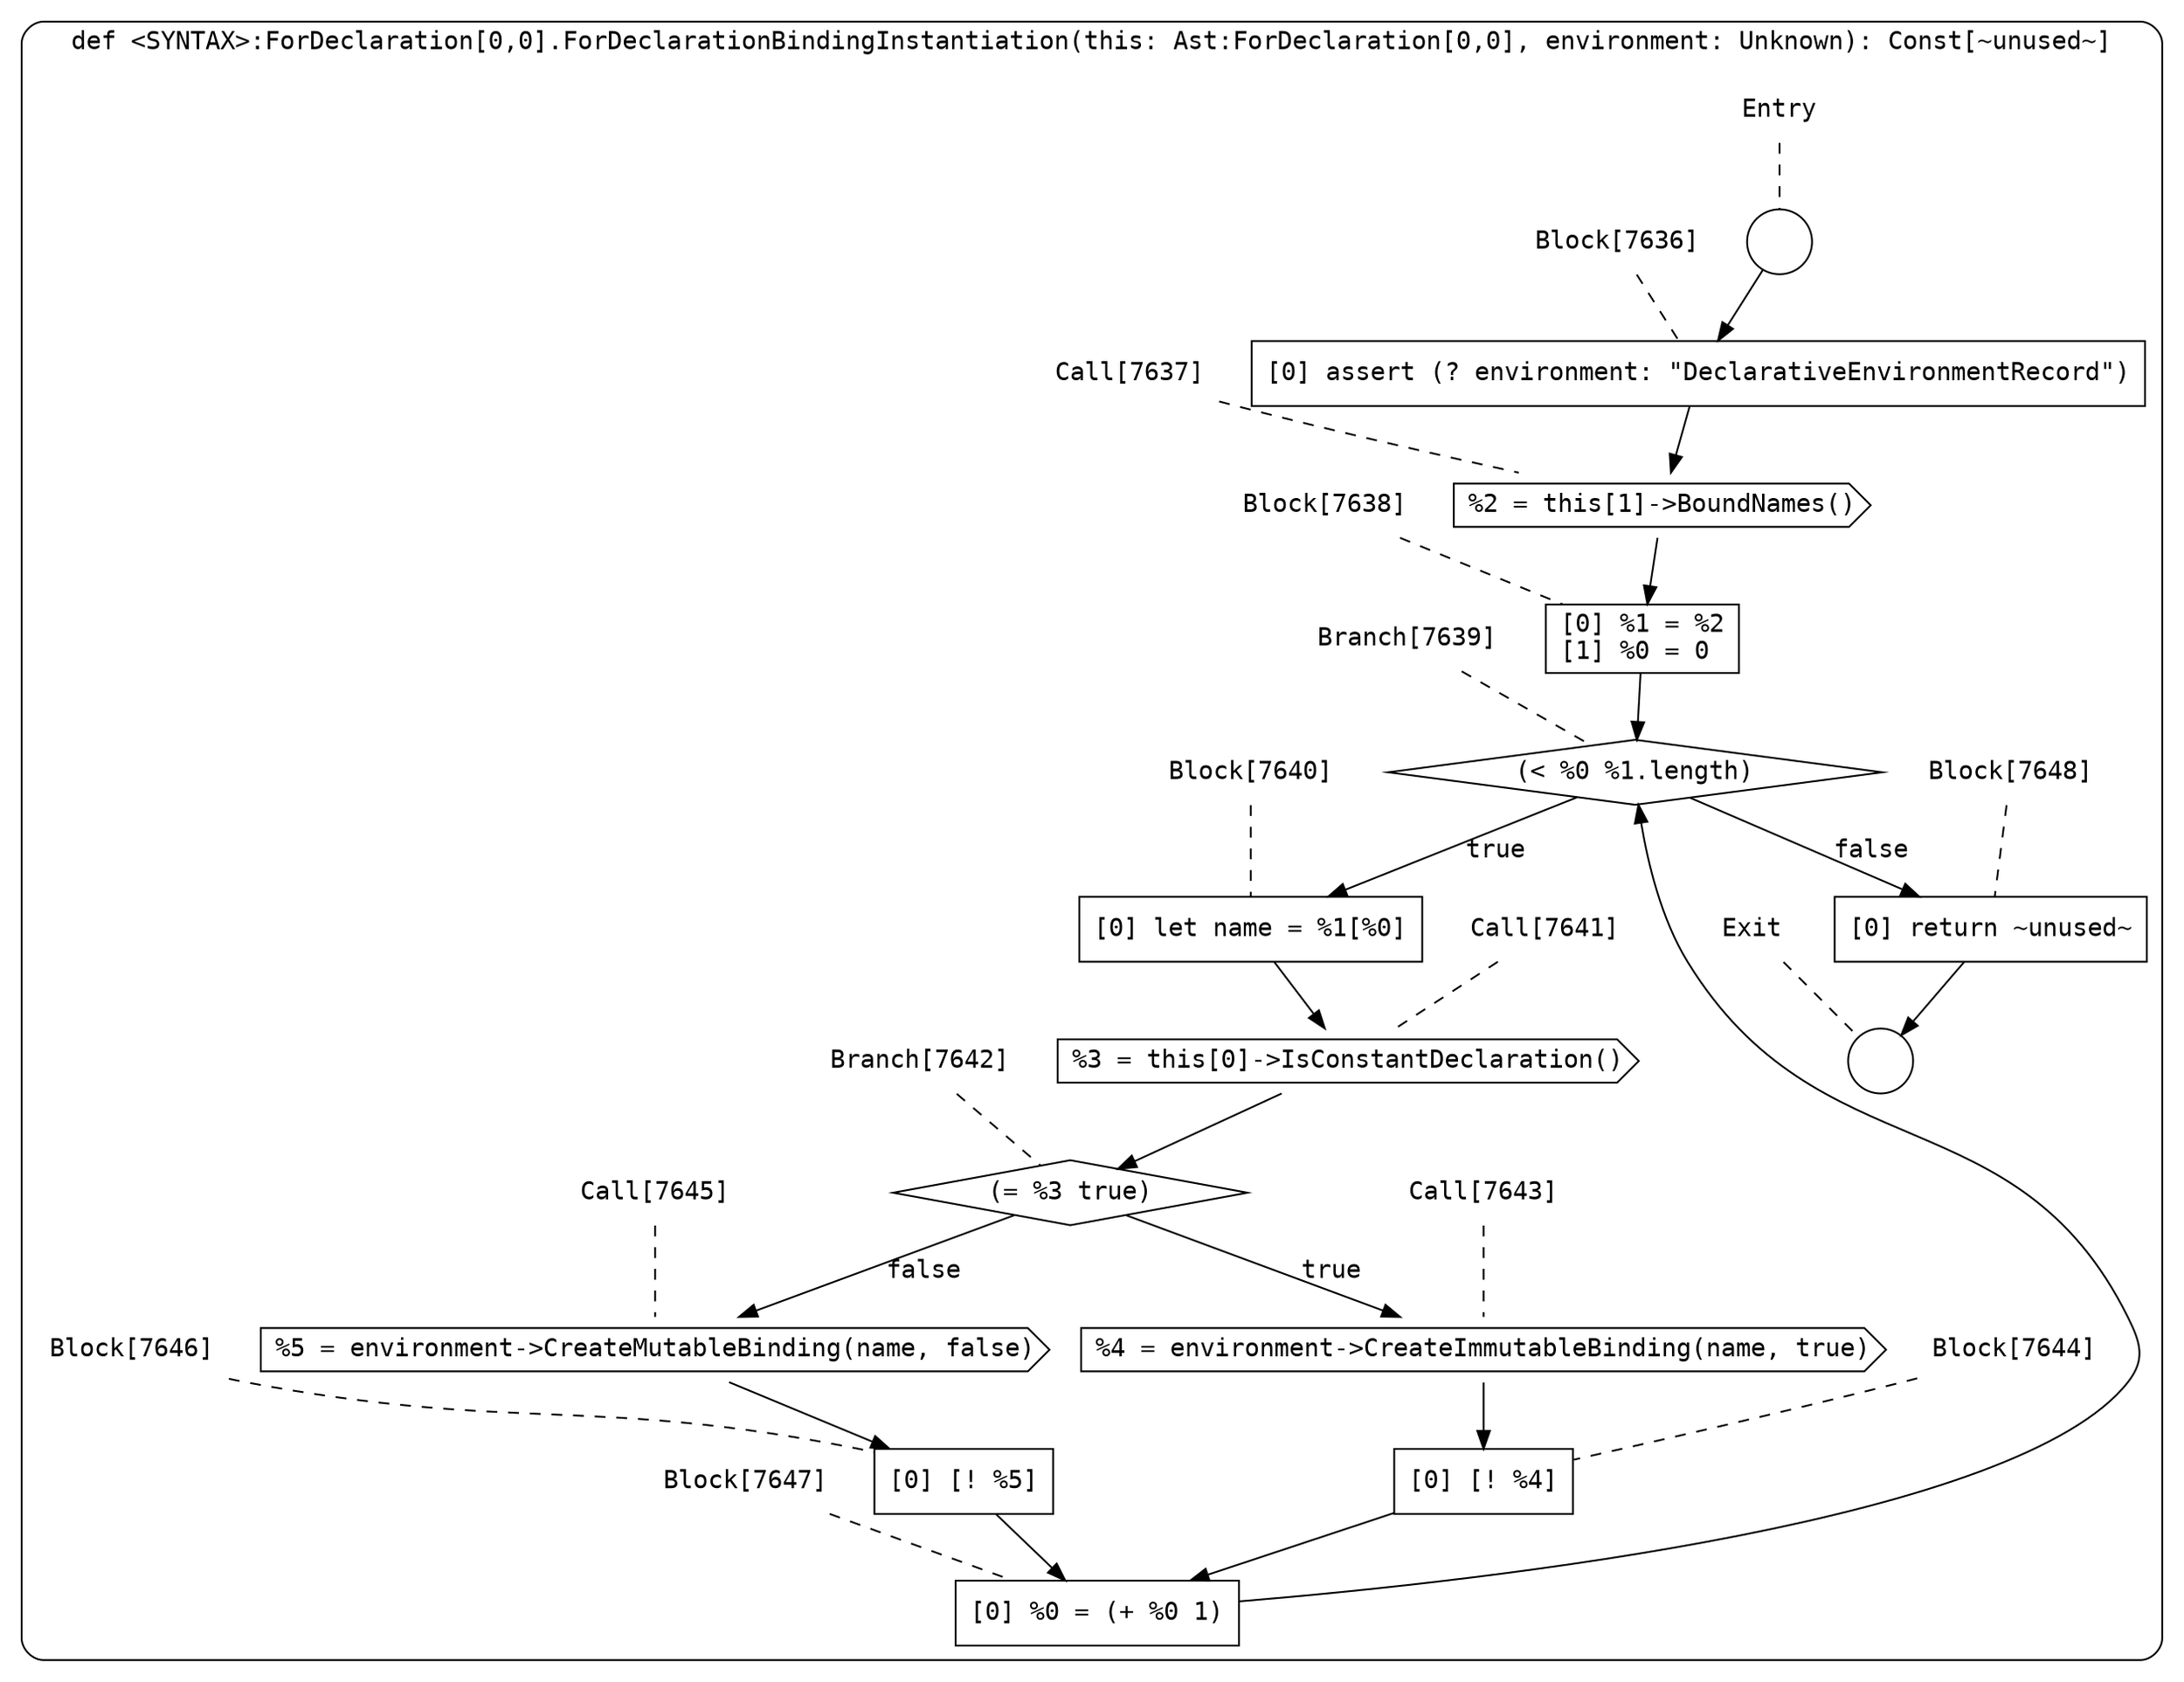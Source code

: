 digraph {
  graph [fontname = "Consolas"]
  node [fontname = "Consolas"]
  edge [fontname = "Consolas"]
  subgraph cluster1448 {
    label = "def <SYNTAX>:ForDeclaration[0,0].ForDeclarationBindingInstantiation(this: Ast:ForDeclaration[0,0], environment: Unknown): Const[~unused~]"
    style = rounded
    cluster1448_entry_name [shape=none, label=<<font color="black">Entry</font>>]
    cluster1448_entry_name -> cluster1448_entry [arrowhead=none, color="black", style=dashed]
    cluster1448_entry [shape=circle label=" " color="black" fillcolor="white" style=filled]
    cluster1448_entry -> node7636 [color="black"]
    cluster1448_exit_name [shape=none, label=<<font color="black">Exit</font>>]
    cluster1448_exit_name -> cluster1448_exit [arrowhead=none, color="black", style=dashed]
    cluster1448_exit [shape=circle label=" " color="black" fillcolor="white" style=filled]
    node7636_name [shape=none, label=<<font color="black">Block[7636]</font>>]
    node7636_name -> node7636 [arrowhead=none, color="black", style=dashed]
    node7636 [shape=box, label=<<font color="black">[0] assert (? environment: &quot;DeclarativeEnvironmentRecord&quot;)<BR ALIGN="LEFT"/></font>> color="black" fillcolor="white", style=filled]
    node7636 -> node7637 [color="black"]
    node7637_name [shape=none, label=<<font color="black">Call[7637]</font>>]
    node7637_name -> node7637 [arrowhead=none, color="black", style=dashed]
    node7637 [shape=cds, label=<<font color="black">%2 = this[1]-&gt;BoundNames()</font>> color="black" fillcolor="white", style=filled]
    node7637 -> node7638 [color="black"]
    node7638_name [shape=none, label=<<font color="black">Block[7638]</font>>]
    node7638_name -> node7638 [arrowhead=none, color="black", style=dashed]
    node7638 [shape=box, label=<<font color="black">[0] %1 = %2<BR ALIGN="LEFT"/>[1] %0 = 0<BR ALIGN="LEFT"/></font>> color="black" fillcolor="white", style=filled]
    node7638 -> node7639 [color="black"]
    node7639_name [shape=none, label=<<font color="black">Branch[7639]</font>>]
    node7639_name -> node7639 [arrowhead=none, color="black", style=dashed]
    node7639 [shape=diamond, label=<<font color="black">(&lt; %0 %1.length)</font>> color="black" fillcolor="white", style=filled]
    node7639 -> node7640 [label=<<font color="black">true</font>> color="black"]
    node7639 -> node7648 [label=<<font color="black">false</font>> color="black"]
    node7640_name [shape=none, label=<<font color="black">Block[7640]</font>>]
    node7640_name -> node7640 [arrowhead=none, color="black", style=dashed]
    node7640 [shape=box, label=<<font color="black">[0] let name = %1[%0]<BR ALIGN="LEFT"/></font>> color="black" fillcolor="white", style=filled]
    node7640 -> node7641 [color="black"]
    node7648_name [shape=none, label=<<font color="black">Block[7648]</font>>]
    node7648_name -> node7648 [arrowhead=none, color="black", style=dashed]
    node7648 [shape=box, label=<<font color="black">[0] return ~unused~<BR ALIGN="LEFT"/></font>> color="black" fillcolor="white", style=filled]
    node7648 -> cluster1448_exit [color="black"]
    node7641_name [shape=none, label=<<font color="black">Call[7641]</font>>]
    node7641_name -> node7641 [arrowhead=none, color="black", style=dashed]
    node7641 [shape=cds, label=<<font color="black">%3 = this[0]-&gt;IsConstantDeclaration()</font>> color="black" fillcolor="white", style=filled]
    node7641 -> node7642 [color="black"]
    node7642_name [shape=none, label=<<font color="black">Branch[7642]</font>>]
    node7642_name -> node7642 [arrowhead=none, color="black", style=dashed]
    node7642 [shape=diamond, label=<<font color="black">(= %3 true)</font>> color="black" fillcolor="white", style=filled]
    node7642 -> node7643 [label=<<font color="black">true</font>> color="black"]
    node7642 -> node7645 [label=<<font color="black">false</font>> color="black"]
    node7643_name [shape=none, label=<<font color="black">Call[7643]</font>>]
    node7643_name -> node7643 [arrowhead=none, color="black", style=dashed]
    node7643 [shape=cds, label=<<font color="black">%4 = environment-&gt;CreateImmutableBinding(name, true)</font>> color="black" fillcolor="white", style=filled]
    node7643 -> node7644 [color="black"]
    node7645_name [shape=none, label=<<font color="black">Call[7645]</font>>]
    node7645_name -> node7645 [arrowhead=none, color="black", style=dashed]
    node7645 [shape=cds, label=<<font color="black">%5 = environment-&gt;CreateMutableBinding(name, false)</font>> color="black" fillcolor="white", style=filled]
    node7645 -> node7646 [color="black"]
    node7644_name [shape=none, label=<<font color="black">Block[7644]</font>>]
    node7644_name -> node7644 [arrowhead=none, color="black", style=dashed]
    node7644 [shape=box, label=<<font color="black">[0] [! %4]<BR ALIGN="LEFT"/></font>> color="black" fillcolor="white", style=filled]
    node7644 -> node7647 [color="black"]
    node7646_name [shape=none, label=<<font color="black">Block[7646]</font>>]
    node7646_name -> node7646 [arrowhead=none, color="black", style=dashed]
    node7646 [shape=box, label=<<font color="black">[0] [! %5]<BR ALIGN="LEFT"/></font>> color="black" fillcolor="white", style=filled]
    node7646 -> node7647 [color="black"]
    node7647_name [shape=none, label=<<font color="black">Block[7647]</font>>]
    node7647_name -> node7647 [arrowhead=none, color="black", style=dashed]
    node7647 [shape=box, label=<<font color="black">[0] %0 = (+ %0 1)<BR ALIGN="LEFT"/></font>> color="black" fillcolor="white", style=filled]
    node7647 -> node7639 [color="black"]
  }
}